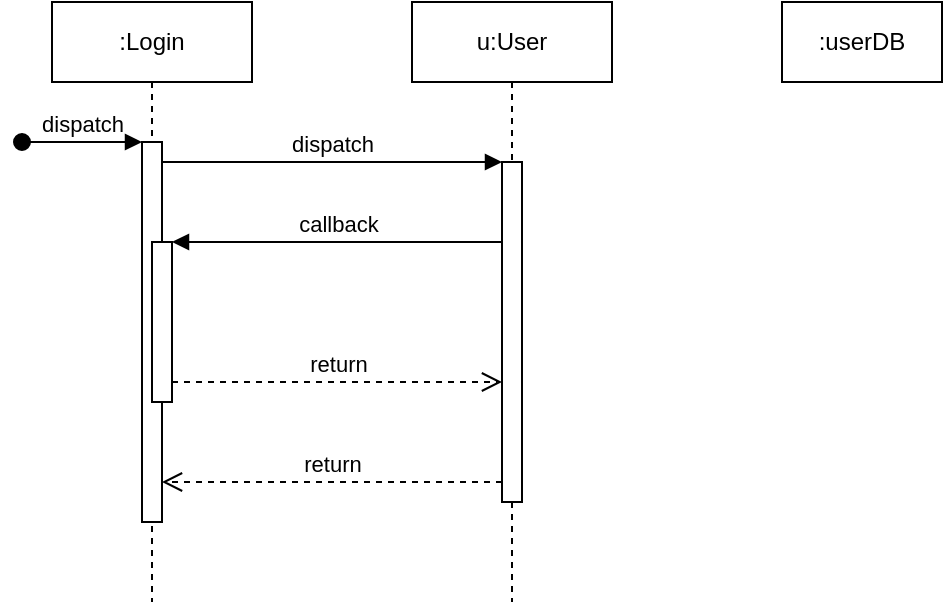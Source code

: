 <mxfile version="21.3.0" type="github" pages="3">
  <diagram name="Page-1" id="2YBvvXClWsGukQMizWep">
    <mxGraphModel dx="1235" dy="674" grid="1" gridSize="10" guides="1" tooltips="1" connect="1" arrows="1" fold="1" page="1" pageScale="1" pageWidth="850" pageHeight="1100" math="0" shadow="0">
      <root>
        <mxCell id="0" />
        <mxCell id="1" parent="0" />
        <mxCell id="aM9ryv3xv72pqoxQDRHE-1" value=":Login" style="shape=umlLifeline;perimeter=lifelinePerimeter;whiteSpace=wrap;html=1;container=0;dropTarget=0;collapsible=0;recursiveResize=0;outlineConnect=0;portConstraint=eastwest;newEdgeStyle={&quot;edgeStyle&quot;:&quot;elbowEdgeStyle&quot;,&quot;elbow&quot;:&quot;vertical&quot;,&quot;curved&quot;:0,&quot;rounded&quot;:0};" parent="1" vertex="1">
          <mxGeometry x="145" y="80" width="100" height="300" as="geometry" />
        </mxCell>
        <mxCell id="aM9ryv3xv72pqoxQDRHE-2" value="" style="html=1;points=[];perimeter=orthogonalPerimeter;outlineConnect=0;targetShapes=umlLifeline;portConstraint=eastwest;newEdgeStyle={&quot;edgeStyle&quot;:&quot;elbowEdgeStyle&quot;,&quot;elbow&quot;:&quot;vertical&quot;,&quot;curved&quot;:0,&quot;rounded&quot;:0};" parent="aM9ryv3xv72pqoxQDRHE-1" vertex="1">
          <mxGeometry x="45" y="70" width="10" height="190" as="geometry" />
        </mxCell>
        <mxCell id="aM9ryv3xv72pqoxQDRHE-3" value="dispatch" style="html=1;verticalAlign=bottom;startArrow=oval;endArrow=block;startSize=8;edgeStyle=elbowEdgeStyle;elbow=vertical;curved=0;rounded=0;" parent="aM9ryv3xv72pqoxQDRHE-1" target="aM9ryv3xv72pqoxQDRHE-2" edge="1">
          <mxGeometry relative="1" as="geometry">
            <mxPoint x="-15" y="70" as="sourcePoint" />
          </mxGeometry>
        </mxCell>
        <mxCell id="aM9ryv3xv72pqoxQDRHE-4" value="" style="html=1;points=[];perimeter=orthogonalPerimeter;outlineConnect=0;targetShapes=umlLifeline;portConstraint=eastwest;newEdgeStyle={&quot;edgeStyle&quot;:&quot;elbowEdgeStyle&quot;,&quot;elbow&quot;:&quot;vertical&quot;,&quot;curved&quot;:0,&quot;rounded&quot;:0};" parent="aM9ryv3xv72pqoxQDRHE-1" vertex="1">
          <mxGeometry x="50" y="120" width="10" height="80" as="geometry" />
        </mxCell>
        <mxCell id="aM9ryv3xv72pqoxQDRHE-5" value="u:User" style="shape=umlLifeline;perimeter=lifelinePerimeter;whiteSpace=wrap;html=1;container=0;dropTarget=0;collapsible=0;recursiveResize=0;outlineConnect=0;portConstraint=eastwest;newEdgeStyle={&quot;edgeStyle&quot;:&quot;elbowEdgeStyle&quot;,&quot;elbow&quot;:&quot;vertical&quot;,&quot;curved&quot;:0,&quot;rounded&quot;:0};" parent="1" vertex="1">
          <mxGeometry x="325" y="80" width="100" height="300" as="geometry" />
        </mxCell>
        <mxCell id="aM9ryv3xv72pqoxQDRHE-6" value="" style="html=1;points=[];perimeter=orthogonalPerimeter;outlineConnect=0;targetShapes=umlLifeline;portConstraint=eastwest;newEdgeStyle={&quot;edgeStyle&quot;:&quot;elbowEdgeStyle&quot;,&quot;elbow&quot;:&quot;vertical&quot;,&quot;curved&quot;:0,&quot;rounded&quot;:0};" parent="aM9ryv3xv72pqoxQDRHE-5" vertex="1">
          <mxGeometry x="45" y="80" width="10" height="170" as="geometry" />
        </mxCell>
        <mxCell id="aM9ryv3xv72pqoxQDRHE-7" value="dispatch" style="html=1;verticalAlign=bottom;endArrow=block;edgeStyle=elbowEdgeStyle;elbow=vertical;curved=0;rounded=0;" parent="1" source="aM9ryv3xv72pqoxQDRHE-2" target="aM9ryv3xv72pqoxQDRHE-6" edge="1">
          <mxGeometry relative="1" as="geometry">
            <mxPoint x="300" y="170" as="sourcePoint" />
            <Array as="points">
              <mxPoint x="285" y="160" />
            </Array>
          </mxGeometry>
        </mxCell>
        <mxCell id="aM9ryv3xv72pqoxQDRHE-8" value="return" style="html=1;verticalAlign=bottom;endArrow=open;dashed=1;endSize=8;edgeStyle=elbowEdgeStyle;elbow=vertical;curved=0;rounded=0;" parent="1" source="aM9ryv3xv72pqoxQDRHE-6" target="aM9ryv3xv72pqoxQDRHE-2" edge="1">
          <mxGeometry relative="1" as="geometry">
            <mxPoint x="300" y="245" as="targetPoint" />
            <Array as="points">
              <mxPoint x="295" y="320" />
            </Array>
          </mxGeometry>
        </mxCell>
        <mxCell id="aM9ryv3xv72pqoxQDRHE-9" value="callback" style="html=1;verticalAlign=bottom;endArrow=block;edgeStyle=elbowEdgeStyle;elbow=vertical;curved=0;rounded=0;" parent="1" source="aM9ryv3xv72pqoxQDRHE-6" target="aM9ryv3xv72pqoxQDRHE-4" edge="1">
          <mxGeometry relative="1" as="geometry">
            <mxPoint x="280" y="200" as="sourcePoint" />
            <Array as="points">
              <mxPoint x="295" y="200" />
            </Array>
          </mxGeometry>
        </mxCell>
        <mxCell id="aM9ryv3xv72pqoxQDRHE-10" value="return" style="html=1;verticalAlign=bottom;endArrow=open;dashed=1;endSize=8;edgeStyle=elbowEdgeStyle;elbow=vertical;curved=0;rounded=0;" parent="1" source="aM9ryv3xv72pqoxQDRHE-4" target="aM9ryv3xv72pqoxQDRHE-6" edge="1">
          <mxGeometry relative="1" as="geometry">
            <mxPoint x="280" y="275" as="targetPoint" />
            <Array as="points">
              <mxPoint x="285" y="270" />
            </Array>
          </mxGeometry>
        </mxCell>
        <mxCell id="iiRFK_2GQggizGYxBMpT-2" value=":userDB" style="rounded=0;whiteSpace=wrap;html=1;" vertex="1" parent="1">
          <mxGeometry x="510" y="80" width="80" height="40" as="geometry" />
        </mxCell>
      </root>
    </mxGraphModel>
  </diagram>
  <diagram id="_v_Kwv5HoAj472oFq4d2" name="Login">
    <mxGraphModel dx="1050" dy="573" grid="1" gridSize="10" guides="1" tooltips="1" connect="1" arrows="1" fold="1" page="1" pageScale="1" pageWidth="827" pageHeight="1169" math="0" shadow="0">
      <root>
        <mxCell id="0" />
        <mxCell id="1" parent="0" />
        <mxCell id="D6B8JlR1MeeZboMjuFC5-1" value="Actor" style="shape=umlActor;verticalLabelPosition=bottom;verticalAlign=top;html=1;outlineConnect=0;" vertex="1" parent="1">
          <mxGeometry x="30" y="86" width="30" height="60" as="geometry" />
        </mxCell>
        <mxCell id="D6B8JlR1MeeZboMjuFC5-2" value="" style="endArrow=none;dashed=1;html=1;rounded=0;" edge="1" parent="1">
          <mxGeometry width="50" height="50" relative="1" as="geometry">
            <mxPoint x="40" y="440" as="sourcePoint" />
            <mxPoint x="40" y="170" as="targetPoint" />
          </mxGeometry>
        </mxCell>
        <mxCell id="D6B8JlR1MeeZboMjuFC5-3" value="&lt;u&gt;:Login&lt;/u&gt;" style="rounded=0;whiteSpace=wrap;html=1;" vertex="1" parent="1">
          <mxGeometry x="140" y="110" width="120" height="60" as="geometry" />
        </mxCell>
        <mxCell id="D6B8JlR1MeeZboMjuFC5-5" value="&lt;u&gt;u:User&lt;/u&gt;" style="rounded=0;whiteSpace=wrap;html=1;" vertex="1" parent="1">
          <mxGeometry x="300" y="110" width="120" height="60" as="geometry" />
        </mxCell>
        <mxCell id="D6B8JlR1MeeZboMjuFC5-6" value="UserDB" style="rounded=0;whiteSpace=wrap;html=1;" vertex="1" parent="1">
          <mxGeometry x="460" y="110" width="120" height="60" as="geometry" />
        </mxCell>
        <mxCell id="D6B8JlR1MeeZboMjuFC5-7" value="" style="endArrow=none;dashed=1;html=1;rounded=0;" edge="1" parent="1" source="D6B8JlR1MeeZboMjuFC5-20">
          <mxGeometry width="50" height="50" relative="1" as="geometry">
            <mxPoint x="200" y="440" as="sourcePoint" />
            <mxPoint x="200" y="170" as="targetPoint" />
          </mxGeometry>
        </mxCell>
        <mxCell id="D6B8JlR1MeeZboMjuFC5-8" value="" style="endArrow=none;dashed=1;html=1;rounded=0;" edge="1" parent="1">
          <mxGeometry width="50" height="50" relative="1" as="geometry">
            <mxPoint x="359.5" y="440" as="sourcePoint" />
            <mxPoint x="359.5" y="170" as="targetPoint" />
          </mxGeometry>
        </mxCell>
        <mxCell id="D6B8JlR1MeeZboMjuFC5-9" value="" style="endArrow=none;dashed=1;html=1;rounded=0;" edge="1" parent="1">
          <mxGeometry width="50" height="50" relative="1" as="geometry">
            <mxPoint x="520" y="440" as="sourcePoint" />
            <mxPoint x="520" y="170" as="targetPoint" />
          </mxGeometry>
        </mxCell>
        <mxCell id="D6B8JlR1MeeZboMjuFC5-12" value="" style="ellipse;whiteSpace=wrap;html=1;aspect=fixed;" vertex="1" parent="1">
          <mxGeometry x="70" y="260" width="10" height="10" as="geometry" />
        </mxCell>
        <mxCell id="D6B8JlR1MeeZboMjuFC5-13" value="" style="endArrow=classic;html=1;rounded=0;exitX=1;exitY=0.5;exitDx=0;exitDy=0;" edge="1" parent="1" source="D6B8JlR1MeeZboMjuFC5-12">
          <mxGeometry width="50" height="50" relative="1" as="geometry">
            <mxPoint x="250" y="260" as="sourcePoint" />
            <mxPoint x="100" y="265" as="targetPoint" />
          </mxGeometry>
        </mxCell>
        <mxCell id="D6B8JlR1MeeZboMjuFC5-14" value="" style="ellipse;whiteSpace=wrap;html=1;aspect=fixed;" vertex="1" parent="1">
          <mxGeometry x="130" y="260" width="10" height="10" as="geometry" />
        </mxCell>
        <mxCell id="D6B8JlR1MeeZboMjuFC5-15" value="" style="endArrow=classic;html=1;rounded=0;exitX=1;exitY=0.5;exitDx=0;exitDy=0;" edge="1" parent="1" source="D6B8JlR1MeeZboMjuFC5-14">
          <mxGeometry width="50" height="50" relative="1" as="geometry">
            <mxPoint x="310" y="260" as="sourcePoint" />
            <mxPoint x="160" y="265" as="targetPoint" />
          </mxGeometry>
        </mxCell>
        <mxCell id="D6B8JlR1MeeZboMjuFC5-16" value="id" style="text;html=1;strokeColor=none;fillColor=none;align=center;verticalAlign=middle;whiteSpace=wrap;rounded=0;" vertex="1" parent="1">
          <mxGeometry x="55" y="270" width="45" height="20" as="geometry" />
        </mxCell>
        <mxCell id="D6B8JlR1MeeZboMjuFC5-17" value="password" style="text;html=1;strokeColor=none;fillColor=none;align=center;verticalAlign=middle;whiteSpace=wrap;rounded=0;" vertex="1" parent="1">
          <mxGeometry x="120" y="270" width="50" height="20" as="geometry" />
        </mxCell>
        <mxCell id="D6B8JlR1MeeZboMjuFC5-21" value="login" style="html=1;verticalAlign=bottom;endArrow=block;edgeStyle=elbowEdgeStyle;elbow=vertical;curved=0;rounded=0;" edge="1" target="D6B8JlR1MeeZboMjuFC5-20" parent="1">
          <mxGeometry relative="1" as="geometry">
            <mxPoint x="40" y="240" as="sourcePoint" />
            <Array as="points">
              <mxPoint x="120" y="240" />
            </Array>
          </mxGeometry>
        </mxCell>
        <mxCell id="D6B8JlR1MeeZboMjuFC5-22" value="result:boolean" style="html=1;verticalAlign=bottom;endArrow=open;dashed=1;endSize=8;edgeStyle=elbowEdgeStyle;elbow=vertical;curved=0;rounded=0;" edge="1" source="D6B8JlR1MeeZboMjuFC5-20" parent="1">
          <mxGeometry y="40" relative="1" as="geometry">
            <mxPoint x="40" y="320" as="targetPoint" />
            <Array as="points" />
            <mxPoint as="offset" />
          </mxGeometry>
        </mxCell>
        <mxCell id="D6B8JlR1MeeZboMjuFC5-23" value="" style="endArrow=none;dashed=1;html=1;rounded=0;" edge="1" parent="1" target="D6B8JlR1MeeZboMjuFC5-20">
          <mxGeometry width="50" height="50" relative="1" as="geometry">
            <mxPoint x="200" y="440" as="sourcePoint" />
            <mxPoint x="200" y="170" as="targetPoint" />
          </mxGeometry>
        </mxCell>
        <mxCell id="D6B8JlR1MeeZboMjuFC5-20" value="" style="html=1;points=[];perimeter=orthogonalPerimeter;outlineConnect=0;targetShapes=umlLifeline;portConstraint=eastwest;newEdgeStyle={&quot;edgeStyle&quot;:&quot;elbowEdgeStyle&quot;,&quot;elbow&quot;:&quot;vertical&quot;,&quot;curved&quot;:0,&quot;rounded&quot;:0};" vertex="1" parent="1">
          <mxGeometry x="195" y="240" width="10" height="80" as="geometry" />
        </mxCell>
        <mxCell id="D6B8JlR1MeeZboMjuFC5-24" value="" style="ellipse;whiteSpace=wrap;html=1;aspect=fixed;direction=east;" vertex="1" parent="1">
          <mxGeometry x="120" y="330" width="10" height="10" as="geometry" />
        </mxCell>
        <mxCell id="D6B8JlR1MeeZboMjuFC5-25" value="" style="endArrow=classic;html=1;rounded=0;exitX=0;exitY=0.5;exitDx=0;exitDy=0;" edge="1" parent="1" source="D6B8JlR1MeeZboMjuFC5-24">
          <mxGeometry width="50" height="50" relative="1" as="geometry">
            <mxPoint x="280" y="330" as="sourcePoint" />
            <mxPoint x="100" y="335" as="targetPoint" />
          </mxGeometry>
        </mxCell>
        <mxCell id="D6B8JlR1MeeZboMjuFC5-28" value="" style="endArrow=classic;html=1;rounded=0;" edge="1" parent="1" source="D6B8JlR1MeeZboMjuFC5-20">
          <mxGeometry width="50" height="50" relative="1" as="geometry">
            <mxPoint x="190" y="310" as="sourcePoint" />
            <mxPoint x="520" y="250" as="targetPoint" />
          </mxGeometry>
        </mxCell>
        <mxCell id="D6B8JlR1MeeZboMjuFC5-29" value="u:=getUser(id)" style="text;html=1;strokeColor=none;fillColor=none;align=center;verticalAlign=middle;whiteSpace=wrap;rounded=0;" vertex="1" parent="1">
          <mxGeometry x="250" y="220" width="60" height="30" as="geometry" />
        </mxCell>
        <mxCell id="D6B8JlR1MeeZboMjuFC5-30" value="" style="endArrow=classic;html=1;rounded=0;" edge="1" parent="1">
          <mxGeometry width="50" height="50" relative="1" as="geometry">
            <mxPoint x="205" y="310" as="sourcePoint" />
            <mxPoint x="360" y="310" as="targetPoint" />
          </mxGeometry>
        </mxCell>
        <mxCell id="D6B8JlR1MeeZboMjuFC5-31" value="validate(password)" style="text;html=1;strokeColor=none;fillColor=none;align=center;verticalAlign=middle;whiteSpace=wrap;rounded=0;" vertex="1" parent="1">
          <mxGeometry x="250" y="280" width="60" height="30" as="geometry" />
        </mxCell>
        <mxCell id="D6B8JlR1MeeZboMjuFC5-33" value="" style="ellipse;whiteSpace=wrap;html=1;aspect=fixed;direction=east;" vertex="1" parent="1">
          <mxGeometry x="280" y="330" width="10" height="10" as="geometry" />
        </mxCell>
        <mxCell id="D6B8JlR1MeeZboMjuFC5-34" value="" style="endArrow=classic;html=1;rounded=0;exitX=0;exitY=0.5;exitDx=0;exitDy=0;" edge="1" parent="1" source="D6B8JlR1MeeZboMjuFC5-33">
          <mxGeometry width="50" height="50" relative="1" as="geometry">
            <mxPoint x="440" y="330" as="sourcePoint" />
            <mxPoint x="260" y="335" as="targetPoint" />
          </mxGeometry>
        </mxCell>
        <mxCell id="D6B8JlR1MeeZboMjuFC5-35" value="&lt;font style=&quot;font-size: 11px;&quot;&gt;result:boolean&lt;/font&gt;" style="text;html=1;strokeColor=none;fillColor=none;align=center;verticalAlign=middle;whiteSpace=wrap;rounded=0;" vertex="1" parent="1">
          <mxGeometry x="250" y="335" width="60" height="30" as="geometry" />
        </mxCell>
      </root>
    </mxGraphModel>
  </diagram>
  <diagram id="xLsuHhwH9LhR4QcPsfke" name="Main Feed">
    <mxGraphModel dx="724" dy="395" grid="1" gridSize="10" guides="1" tooltips="1" connect="1" arrows="1" fold="1" page="1" pageScale="1" pageWidth="827" pageHeight="1169" math="0" shadow="0">
      <root>
        <mxCell id="0" />
        <mxCell id="1" parent="0" />
        <mxCell id="havfC__dBgU3X3CnMEDv-1" value="Actor" style="shape=umlActor;verticalLabelPosition=bottom;verticalAlign=top;html=1;outlineConnect=0;" vertex="1" parent="1">
          <mxGeometry x="30" y="110" width="22" height="44" as="geometry" />
        </mxCell>
        <mxCell id="havfC__dBgU3X3CnMEDv-2" value="" style="endArrow=none;dashed=1;html=1;rounded=0;" edge="1" parent="1">
          <mxGeometry width="50" height="50" relative="1" as="geometry">
            <mxPoint x="40" y="440" as="sourcePoint" />
            <mxPoint x="40" y="170" as="targetPoint" />
          </mxGeometry>
        </mxCell>
        <mxCell id="havfC__dBgU3X3CnMEDv-3" value="메인 피드" style="rounded=0;whiteSpace=wrap;html=1;" vertex="1" parent="1">
          <mxGeometry x="140" y="110" width="120" height="60" as="geometry" />
        </mxCell>
        <mxCell id="havfC__dBgU3X3CnMEDv-4" value="DB" style="rounded=0;whiteSpace=wrap;html=1;" vertex="1" parent="1">
          <mxGeometry x="300" y="110" width="120" height="60" as="geometry" />
        </mxCell>
        <mxCell id="havfC__dBgU3X3CnMEDv-5" value="UserDB" style="rounded=0;whiteSpace=wrap;html=1;" vertex="1" parent="1">
          <mxGeometry x="460" y="110" width="120" height="60" as="geometry" />
        </mxCell>
        <mxCell id="havfC__dBgU3X3CnMEDv-6" value="" style="endArrow=none;dashed=1;html=1;rounded=0;" edge="1" parent="1" source="havfC__dBgU3X3CnMEDv-18">
          <mxGeometry width="50" height="50" relative="1" as="geometry">
            <mxPoint x="200" y="440" as="sourcePoint" />
            <mxPoint x="200" y="170" as="targetPoint" />
          </mxGeometry>
        </mxCell>
        <mxCell id="havfC__dBgU3X3CnMEDv-7" value="" style="endArrow=none;dashed=1;html=1;rounded=0;" edge="1" parent="1">
          <mxGeometry width="50" height="50" relative="1" as="geometry">
            <mxPoint x="359.5" y="440" as="sourcePoint" />
            <mxPoint x="359.5" y="170" as="targetPoint" />
          </mxGeometry>
        </mxCell>
        <mxCell id="havfC__dBgU3X3CnMEDv-8" value="" style="endArrow=none;dashed=1;html=1;rounded=0;" edge="1" parent="1">
          <mxGeometry width="50" height="50" relative="1" as="geometry">
            <mxPoint x="520" y="440" as="sourcePoint" />
            <mxPoint x="520" y="170" as="targetPoint" />
          </mxGeometry>
        </mxCell>
        <mxCell id="havfC__dBgU3X3CnMEDv-9" value="" style="ellipse;whiteSpace=wrap;html=1;aspect=fixed;" vertex="1" parent="1">
          <mxGeometry x="70" y="260" width="10" height="10" as="geometry" />
        </mxCell>
        <mxCell id="havfC__dBgU3X3CnMEDv-10" value="" style="endArrow=classic;html=1;rounded=0;exitX=1;exitY=0.5;exitDx=0;exitDy=0;" edge="1" parent="1" source="havfC__dBgU3X3CnMEDv-9">
          <mxGeometry width="50" height="50" relative="1" as="geometry">
            <mxPoint x="250" y="260" as="sourcePoint" />
            <mxPoint x="100" y="265" as="targetPoint" />
          </mxGeometry>
        </mxCell>
        <mxCell id="havfC__dBgU3X3CnMEDv-11" value="" style="ellipse;whiteSpace=wrap;html=1;aspect=fixed;" vertex="1" parent="1">
          <mxGeometry x="130" y="260" width="10" height="10" as="geometry" />
        </mxCell>
        <mxCell id="havfC__dBgU3X3CnMEDv-12" value="" style="endArrow=classic;html=1;rounded=0;exitX=1;exitY=0.5;exitDx=0;exitDy=0;" edge="1" parent="1" source="havfC__dBgU3X3CnMEDv-11">
          <mxGeometry width="50" height="50" relative="1" as="geometry">
            <mxPoint x="310" y="260" as="sourcePoint" />
            <mxPoint x="160" y="265" as="targetPoint" />
          </mxGeometry>
        </mxCell>
        <mxCell id="havfC__dBgU3X3CnMEDv-13" value="id" style="text;html=1;strokeColor=none;fillColor=none;align=center;verticalAlign=middle;whiteSpace=wrap;rounded=0;" vertex="1" parent="1">
          <mxGeometry x="55" y="270" width="45" height="20" as="geometry" />
        </mxCell>
        <mxCell id="havfC__dBgU3X3CnMEDv-14" value="password" style="text;html=1;strokeColor=none;fillColor=none;align=center;verticalAlign=middle;whiteSpace=wrap;rounded=0;" vertex="1" parent="1">
          <mxGeometry x="120" y="270" width="50" height="20" as="geometry" />
        </mxCell>
        <mxCell id="havfC__dBgU3X3CnMEDv-15" value="login" style="html=1;verticalAlign=bottom;endArrow=block;edgeStyle=elbowEdgeStyle;elbow=vertical;curved=0;rounded=0;" edge="1" parent="1" target="havfC__dBgU3X3CnMEDv-18">
          <mxGeometry relative="1" as="geometry">
            <mxPoint x="40" y="240" as="sourcePoint" />
            <Array as="points">
              <mxPoint x="120" y="240" />
            </Array>
          </mxGeometry>
        </mxCell>
        <mxCell id="havfC__dBgU3X3CnMEDv-16" value="result:boolean" style="html=1;verticalAlign=bottom;endArrow=open;dashed=1;endSize=8;edgeStyle=elbowEdgeStyle;elbow=vertical;curved=0;rounded=0;" edge="1" parent="1" source="havfC__dBgU3X3CnMEDv-18">
          <mxGeometry y="40" relative="1" as="geometry">
            <mxPoint x="40" y="320" as="targetPoint" />
            <Array as="points" />
            <mxPoint as="offset" />
          </mxGeometry>
        </mxCell>
        <mxCell id="havfC__dBgU3X3CnMEDv-17" value="" style="endArrow=none;dashed=1;html=1;rounded=0;" edge="1" parent="1" target="havfC__dBgU3X3CnMEDv-18">
          <mxGeometry width="50" height="50" relative="1" as="geometry">
            <mxPoint x="200" y="440" as="sourcePoint" />
            <mxPoint x="200" y="170" as="targetPoint" />
          </mxGeometry>
        </mxCell>
        <mxCell id="havfC__dBgU3X3CnMEDv-18" value="" style="html=1;points=[];perimeter=orthogonalPerimeter;outlineConnect=0;targetShapes=umlLifeline;portConstraint=eastwest;newEdgeStyle={&quot;edgeStyle&quot;:&quot;elbowEdgeStyle&quot;,&quot;elbow&quot;:&quot;vertical&quot;,&quot;curved&quot;:0,&quot;rounded&quot;:0};" vertex="1" parent="1">
          <mxGeometry x="195" y="240" width="10" height="80" as="geometry" />
        </mxCell>
        <mxCell id="havfC__dBgU3X3CnMEDv-19" value="" style="ellipse;whiteSpace=wrap;html=1;aspect=fixed;direction=east;" vertex="1" parent="1">
          <mxGeometry x="120" y="330" width="10" height="10" as="geometry" />
        </mxCell>
        <mxCell id="havfC__dBgU3X3CnMEDv-20" value="" style="endArrow=classic;html=1;rounded=0;exitX=0;exitY=0.5;exitDx=0;exitDy=0;" edge="1" parent="1" source="havfC__dBgU3X3CnMEDv-19">
          <mxGeometry width="50" height="50" relative="1" as="geometry">
            <mxPoint x="280" y="330" as="sourcePoint" />
            <mxPoint x="100" y="335" as="targetPoint" />
          </mxGeometry>
        </mxCell>
      </root>
    </mxGraphModel>
  </diagram>
</mxfile>
